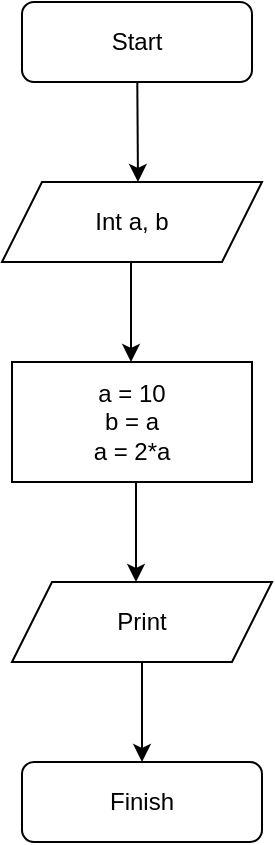 <mxfile>
    <diagram id="Mp9pn2Vfb5WTyFTBMb4-" name="Page-1">
        <mxGraphModel dx="1072" dy="568" grid="1" gridSize="10" guides="1" tooltips="1" connect="1" arrows="1" fold="1" page="1" pageScale="1" pageWidth="850" pageHeight="1100" math="0" shadow="0">
            <root>
                <mxCell id="0"/>
                <mxCell id="1" parent="0"/>
                <mxCell id="2" value="Start" style="rounded=1;whiteSpace=wrap;html=1;" vertex="1" parent="1">
                    <mxGeometry x="365" y="10" width="115" height="40" as="geometry"/>
                </mxCell>
                <mxCell id="3" value="" style="endArrow=classic;html=1;" edge="1" parent="1" source="2">
                    <mxGeometry width="50" height="50" relative="1" as="geometry">
                        <mxPoint x="425" y="120" as="sourcePoint"/>
                        <mxPoint x="423" y="100" as="targetPoint"/>
                    </mxGeometry>
                </mxCell>
                <mxCell id="4" value="Int a, b" style="shape=parallelogram;perimeter=parallelogramPerimeter;whiteSpace=wrap;html=1;fixedSize=1;" vertex="1" parent="1">
                    <mxGeometry x="355" y="100" width="130" height="40" as="geometry"/>
                </mxCell>
                <mxCell id="5" value="" style="endArrow=classic;html=1;" edge="1" parent="1">
                    <mxGeometry width="50" height="50" relative="1" as="geometry">
                        <mxPoint x="419.5" y="140" as="sourcePoint"/>
                        <mxPoint x="419.5" y="190" as="targetPoint"/>
                    </mxGeometry>
                </mxCell>
                <mxCell id="6" value="a = 10&lt;br&gt;b = a&lt;br&gt;a = 2*a" style="rounded=0;whiteSpace=wrap;html=1;" vertex="1" parent="1">
                    <mxGeometry x="360" y="190" width="120" height="60" as="geometry"/>
                </mxCell>
                <mxCell id="7" value="" style="endArrow=classic;html=1;" edge="1" parent="1">
                    <mxGeometry width="50" height="50" relative="1" as="geometry">
                        <mxPoint x="422" y="250" as="sourcePoint"/>
                        <mxPoint x="422" y="300" as="targetPoint"/>
                    </mxGeometry>
                </mxCell>
                <mxCell id="8" value="Print" style="shape=parallelogram;perimeter=parallelogramPerimeter;whiteSpace=wrap;html=1;fixedSize=1;" vertex="1" parent="1">
                    <mxGeometry x="360" y="300" width="130" height="40" as="geometry"/>
                </mxCell>
                <mxCell id="9" value="" style="endArrow=classic;html=1;" edge="1" parent="1">
                    <mxGeometry width="50" height="50" relative="1" as="geometry">
                        <mxPoint x="425" y="340" as="sourcePoint"/>
                        <mxPoint x="425" y="390" as="targetPoint"/>
                    </mxGeometry>
                </mxCell>
                <mxCell id="10" value="Finish" style="rounded=1;whiteSpace=wrap;html=1;" vertex="1" parent="1">
                    <mxGeometry x="365" y="390" width="120" height="40" as="geometry"/>
                </mxCell>
            </root>
        </mxGraphModel>
    </diagram>
</mxfile>